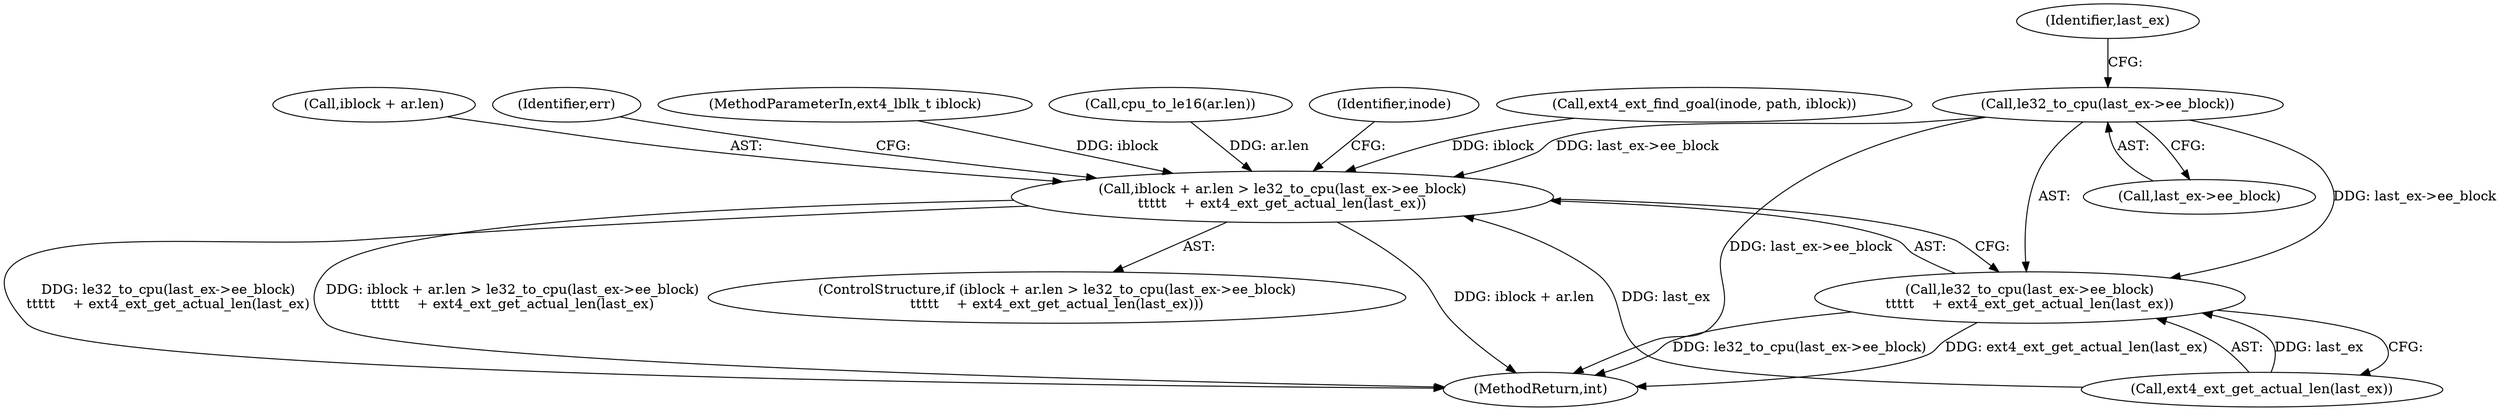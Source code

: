 digraph "0_linux_744692dc059845b2a3022119871846e74d4f6e11@pointer" {
"1000602" [label="(Call,le32_to_cpu(last_ex->ee_block))"];
"1000595" [label="(Call,iblock + ar.len > le32_to_cpu(last_ex->ee_block)\n\t\t\t\t\t    + ext4_ext_get_actual_len(last_ex))"];
"1000601" [label="(Call,le32_to_cpu(last_ex->ee_block)\n\t\t\t\t\t    + ext4_ext_get_actual_len(last_ex))"];
"1000595" [label="(Call,iblock + ar.len > le32_to_cpu(last_ex->ee_block)\n\t\t\t\t\t    + ext4_ext_get_actual_len(last_ex))"];
"1000130" [label="(MethodParameterIn,ext4_lblk_t iblock)"];
"1000603" [label="(Call,last_ex->ee_block)"];
"1000548" [label="(Call,cpu_to_le16(ar.len))"];
"1000611" [label="(Identifier,inode)"];
"1000606" [label="(Call,ext4_ext_get_actual_len(last_ex))"];
"1000601" [label="(Call,le32_to_cpu(last_ex->ee_block)\n\t\t\t\t\t    + ext4_ext_get_actual_len(last_ex))"];
"1000491" [label="(Call,ext4_ext_find_goal(inode, path, iblock))"];
"1000596" [label="(Call,iblock + ar.len)"];
"1000607" [label="(Identifier,last_ex)"];
"1000594" [label="(ControlStructure,if (iblock + ar.len > le32_to_cpu(last_ex->ee_block)\n\t\t\t\t\t    + ext4_ext_get_actual_len(last_ex)))"];
"1000632" [label="(Identifier,err)"];
"1000746" [label="(MethodReturn,int)"];
"1000602" [label="(Call,le32_to_cpu(last_ex->ee_block))"];
"1000602" -> "1000601"  [label="AST: "];
"1000602" -> "1000603"  [label="CFG: "];
"1000603" -> "1000602"  [label="AST: "];
"1000607" -> "1000602"  [label="CFG: "];
"1000602" -> "1000746"  [label="DDG: last_ex->ee_block"];
"1000602" -> "1000595"  [label="DDG: last_ex->ee_block"];
"1000602" -> "1000601"  [label="DDG: last_ex->ee_block"];
"1000595" -> "1000594"  [label="AST: "];
"1000595" -> "1000601"  [label="CFG: "];
"1000596" -> "1000595"  [label="AST: "];
"1000601" -> "1000595"  [label="AST: "];
"1000611" -> "1000595"  [label="CFG: "];
"1000632" -> "1000595"  [label="CFG: "];
"1000595" -> "1000746"  [label="DDG: iblock + ar.len > le32_to_cpu(last_ex->ee_block)\n\t\t\t\t\t    + ext4_ext_get_actual_len(last_ex)"];
"1000595" -> "1000746"  [label="DDG: iblock + ar.len"];
"1000595" -> "1000746"  [label="DDG: le32_to_cpu(last_ex->ee_block)\n\t\t\t\t\t    + ext4_ext_get_actual_len(last_ex)"];
"1000130" -> "1000595"  [label="DDG: iblock"];
"1000491" -> "1000595"  [label="DDG: iblock"];
"1000548" -> "1000595"  [label="DDG: ar.len"];
"1000606" -> "1000595"  [label="DDG: last_ex"];
"1000601" -> "1000606"  [label="CFG: "];
"1000606" -> "1000601"  [label="AST: "];
"1000601" -> "1000746"  [label="DDG: le32_to_cpu(last_ex->ee_block)"];
"1000601" -> "1000746"  [label="DDG: ext4_ext_get_actual_len(last_ex)"];
"1000606" -> "1000601"  [label="DDG: last_ex"];
}
